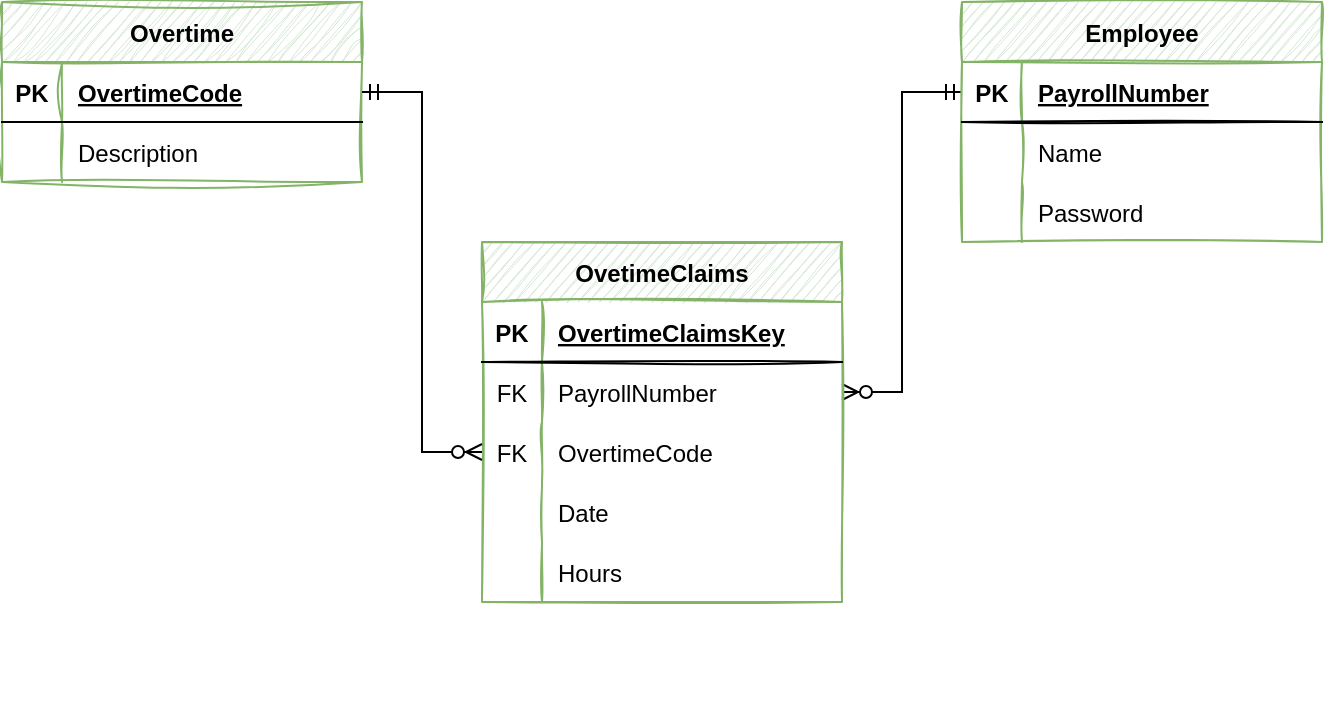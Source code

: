 <mxfile version="20.7.4" type="device"><diagram id="3Md2wRTAd9REhhqxIziI" name="Page-1"><mxGraphModel dx="1114" dy="757" grid="1" gridSize="10" guides="1" tooltips="1" connect="1" arrows="1" fold="1" page="1" pageScale="1" pageWidth="1200" pageHeight="800" math="0" shadow="0"><root><mxCell id="0"/><mxCell id="1" parent="0"/><mxCell id="23DqUm_F-mwckCey-etB-14" value="Overtime" style="shape=table;startSize=30;container=1;collapsible=1;childLayout=tableLayout;fixedRows=1;rowLines=0;fontStyle=1;align=center;resizeLast=1;sketch=1;curveFitting=1;jiggle=2;fillColor=#d5e8d4;strokeColor=#82b366;" parent="1" vertex="1"><mxGeometry x="30" y="40" width="180" height="90" as="geometry"/></mxCell><mxCell id="23DqUm_F-mwckCey-etB-15" value="" style="shape=tableRow;horizontal=0;startSize=0;swimlaneHead=0;swimlaneBody=0;fillColor=none;collapsible=0;dropTarget=0;points=[[0,0.5],[1,0.5]];portConstraint=eastwest;top=0;left=0;right=0;bottom=1;" parent="23DqUm_F-mwckCey-etB-14" vertex="1"><mxGeometry y="30" width="180" height="30" as="geometry"/></mxCell><mxCell id="23DqUm_F-mwckCey-etB-16" value="PK" style="shape=partialRectangle;connectable=0;fillColor=none;top=0;left=0;bottom=0;right=0;fontStyle=1;overflow=hidden;" parent="23DqUm_F-mwckCey-etB-15" vertex="1"><mxGeometry width="30" height="30" as="geometry"><mxRectangle width="30" height="30" as="alternateBounds"/></mxGeometry></mxCell><mxCell id="23DqUm_F-mwckCey-etB-17" value="OvertimeCode" style="shape=partialRectangle;connectable=0;fillColor=none;top=0;left=0;bottom=0;right=0;align=left;spacingLeft=6;fontStyle=5;overflow=hidden;" parent="23DqUm_F-mwckCey-etB-15" vertex="1"><mxGeometry x="30" width="150" height="30" as="geometry"><mxRectangle width="150" height="30" as="alternateBounds"/></mxGeometry></mxCell><mxCell id="23DqUm_F-mwckCey-etB-18" value="" style="shape=tableRow;horizontal=0;startSize=0;swimlaneHead=0;swimlaneBody=0;fillColor=none;collapsible=0;dropTarget=0;points=[[0,0.5],[1,0.5]];portConstraint=eastwest;top=0;left=0;right=0;bottom=0;" parent="23DqUm_F-mwckCey-etB-14" vertex="1"><mxGeometry y="60" width="180" height="30" as="geometry"/></mxCell><mxCell id="23DqUm_F-mwckCey-etB-19" value="" style="shape=partialRectangle;connectable=0;fillColor=none;top=0;left=0;bottom=0;right=0;editable=1;overflow=hidden;" parent="23DqUm_F-mwckCey-etB-18" vertex="1"><mxGeometry width="30" height="30" as="geometry"><mxRectangle width="30" height="30" as="alternateBounds"/></mxGeometry></mxCell><mxCell id="23DqUm_F-mwckCey-etB-20" value="Description" style="shape=partialRectangle;connectable=0;fillColor=none;top=0;left=0;bottom=0;right=0;align=left;spacingLeft=6;overflow=hidden;" parent="23DqUm_F-mwckCey-etB-18" vertex="1"><mxGeometry x="30" width="150" height="30" as="geometry"><mxRectangle width="150" height="30" as="alternateBounds"/></mxGeometry></mxCell><mxCell id="23DqUm_F-mwckCey-etB-47" value="" style="edgeStyle=entityRelationEdgeStyle;fontSize=12;html=1;endArrow=ERzeroToMany;startArrow=ERmandOne;rounded=0;exitX=0;exitY=0.5;exitDx=0;exitDy=0;entryX=1;entryY=0.5;entryDx=0;entryDy=0;" parent="1" source="JlWBnUlZsvgu-fZ_-gZ3-31" target="23DqUm_F-mwckCey-etB-55" edge="1"><mxGeometry width="100" height="100" relative="1" as="geometry"><mxPoint x="510" y="85" as="sourcePoint"/><mxPoint x="440" y="285" as="targetPoint"/></mxGeometry></mxCell><mxCell id="23DqUm_F-mwckCey-etB-51" value="OvetimeClaims" style="shape=table;startSize=30;container=1;collapsible=1;childLayout=tableLayout;fixedRows=1;rowLines=0;fontStyle=1;align=center;resizeLast=1;sketch=1;fillColor=#d5e8d4;strokeColor=#82b366;" parent="1" vertex="1"><mxGeometry x="270" y="160" width="180" height="180" as="geometry"/></mxCell><mxCell id="23DqUm_F-mwckCey-etB-52" value="" style="shape=tableRow;horizontal=0;startSize=0;swimlaneHead=0;swimlaneBody=0;fillColor=none;collapsible=0;dropTarget=0;points=[[0,0.5],[1,0.5]];portConstraint=eastwest;top=0;left=0;right=0;bottom=1;sketch=1;" parent="23DqUm_F-mwckCey-etB-51" vertex="1"><mxGeometry y="30" width="180" height="30" as="geometry"/></mxCell><mxCell id="23DqUm_F-mwckCey-etB-53" value="PK" style="shape=partialRectangle;connectable=0;fillColor=none;top=0;left=0;bottom=0;right=0;fontStyle=1;overflow=hidden;sketch=1;" parent="23DqUm_F-mwckCey-etB-52" vertex="1"><mxGeometry width="30" height="30" as="geometry"><mxRectangle width="30" height="30" as="alternateBounds"/></mxGeometry></mxCell><mxCell id="23DqUm_F-mwckCey-etB-54" value="OvertimeClaimsKey" style="shape=partialRectangle;connectable=0;fillColor=none;top=0;left=0;bottom=0;right=0;align=left;spacingLeft=6;fontStyle=5;overflow=hidden;sketch=1;" parent="23DqUm_F-mwckCey-etB-52" vertex="1"><mxGeometry x="30" width="150" height="30" as="geometry"><mxRectangle width="150" height="30" as="alternateBounds"/></mxGeometry></mxCell><mxCell id="23DqUm_F-mwckCey-etB-55" value="" style="shape=tableRow;horizontal=0;startSize=0;swimlaneHead=0;swimlaneBody=0;fillColor=none;collapsible=0;dropTarget=0;points=[[0,0.5],[1,0.5]];portConstraint=eastwest;top=0;left=0;right=0;bottom=0;sketch=1;" parent="23DqUm_F-mwckCey-etB-51" vertex="1"><mxGeometry y="60" width="180" height="30" as="geometry"/></mxCell><mxCell id="23DqUm_F-mwckCey-etB-56" value="FK" style="shape=partialRectangle;connectable=0;fillColor=none;top=0;left=0;bottom=0;right=0;editable=1;overflow=hidden;sketch=1;" parent="23DqUm_F-mwckCey-etB-55" vertex="1"><mxGeometry width="30" height="30" as="geometry"><mxRectangle width="30" height="30" as="alternateBounds"/></mxGeometry></mxCell><mxCell id="23DqUm_F-mwckCey-etB-57" value="PayrollNumber" style="shape=partialRectangle;connectable=0;fillColor=none;top=0;left=0;bottom=0;right=0;align=left;spacingLeft=6;overflow=hidden;sketch=1;" parent="23DqUm_F-mwckCey-etB-55" vertex="1"><mxGeometry x="30" width="150" height="30" as="geometry"><mxRectangle width="150" height="30" as="alternateBounds"/></mxGeometry></mxCell><mxCell id="23DqUm_F-mwckCey-etB-58" value="" style="shape=tableRow;horizontal=0;startSize=0;swimlaneHead=0;swimlaneBody=0;fillColor=none;collapsible=0;dropTarget=0;points=[[0,0.5],[1,0.5]];portConstraint=eastwest;top=0;left=0;right=0;bottom=0;sketch=1;" parent="23DqUm_F-mwckCey-etB-51" vertex="1"><mxGeometry y="90" width="180" height="30" as="geometry"/></mxCell><mxCell id="23DqUm_F-mwckCey-etB-59" value="FK" style="shape=partialRectangle;connectable=0;fillColor=none;top=0;left=0;bottom=0;right=0;editable=1;overflow=hidden;sketch=1;" parent="23DqUm_F-mwckCey-etB-58" vertex="1"><mxGeometry width="30" height="30" as="geometry"><mxRectangle width="30" height="30" as="alternateBounds"/></mxGeometry></mxCell><mxCell id="23DqUm_F-mwckCey-etB-60" value="OvertimeCode" style="shape=partialRectangle;connectable=0;fillColor=none;top=0;left=0;bottom=0;right=0;align=left;spacingLeft=6;overflow=hidden;sketch=1;" parent="23DqUm_F-mwckCey-etB-58" vertex="1"><mxGeometry x="30" width="150" height="30" as="geometry"><mxRectangle width="150" height="30" as="alternateBounds"/></mxGeometry></mxCell><mxCell id="mw5wqlTI4nR_x6vT0cXb-4" value="" style="shape=tableRow;horizontal=0;startSize=0;swimlaneHead=0;swimlaneBody=0;fillColor=none;collapsible=0;dropTarget=0;points=[[0,0.5],[1,0.5]];portConstraint=eastwest;top=0;left=0;right=0;bottom=0;" vertex="1" parent="23DqUm_F-mwckCey-etB-51"><mxGeometry y="120" width="180" height="30" as="geometry"/></mxCell><mxCell id="mw5wqlTI4nR_x6vT0cXb-5" value="" style="shape=partialRectangle;connectable=0;fillColor=none;top=0;left=0;bottom=0;right=0;editable=1;overflow=hidden;" vertex="1" parent="mw5wqlTI4nR_x6vT0cXb-4"><mxGeometry width="30" height="30" as="geometry"><mxRectangle width="30" height="30" as="alternateBounds"/></mxGeometry></mxCell><mxCell id="mw5wqlTI4nR_x6vT0cXb-6" value="Date" style="shape=partialRectangle;connectable=0;fillColor=none;top=0;left=0;bottom=0;right=0;align=left;spacingLeft=6;overflow=hidden;" vertex="1" parent="mw5wqlTI4nR_x6vT0cXb-4"><mxGeometry x="30" width="150" height="30" as="geometry"><mxRectangle width="150" height="30" as="alternateBounds"/></mxGeometry></mxCell><mxCell id="23DqUm_F-mwckCey-etB-61" value="" style="shape=tableRow;horizontal=0;startSize=0;swimlaneHead=0;swimlaneBody=0;fillColor=none;collapsible=0;dropTarget=0;points=[[0,0.5],[1,0.5]];portConstraint=eastwest;top=0;left=0;right=0;bottom=0;sketch=1;" parent="23DqUm_F-mwckCey-etB-51" vertex="1"><mxGeometry y="150" width="180" height="30" as="geometry"/></mxCell><mxCell id="23DqUm_F-mwckCey-etB-62" value="" style="shape=partialRectangle;connectable=0;fillColor=none;top=0;left=0;bottom=0;right=0;editable=1;overflow=hidden;sketch=1;" parent="23DqUm_F-mwckCey-etB-61" vertex="1"><mxGeometry width="30" height="30" as="geometry"><mxRectangle width="30" height="30" as="alternateBounds"/></mxGeometry></mxCell><mxCell id="23DqUm_F-mwckCey-etB-63" value="Hours" style="shape=partialRectangle;connectable=0;fillColor=none;top=0;left=0;bottom=0;right=0;align=left;spacingLeft=6;overflow=hidden;sketch=1;" parent="23DqUm_F-mwckCey-etB-61" vertex="1"><mxGeometry x="30" width="150" height="30" as="geometry"><mxRectangle width="150" height="30" as="alternateBounds"/></mxGeometry></mxCell><mxCell id="23DqUm_F-mwckCey-etB-64" value="" style="edgeStyle=entityRelationEdgeStyle;fontSize=12;html=1;endArrow=ERzeroToMany;startArrow=ERmandOne;rounded=0;exitX=1;exitY=0.5;exitDx=0;exitDy=0;entryX=0;entryY=0.5;entryDx=0;entryDy=0;" parent="1" source="23DqUm_F-mwckCey-etB-15" target="23DqUm_F-mwckCey-etB-58" edge="1"><mxGeometry width="100" height="100" relative="1" as="geometry"><mxPoint x="520" y="95" as="sourcePoint"/><mxPoint x="460" y="325" as="targetPoint"/></mxGeometry></mxCell><mxCell id="JlWBnUlZsvgu-fZ_-gZ3-1" value="" style="shape=tableRow;horizontal=0;startSize=0;swimlaneHead=0;swimlaneBody=0;fillColor=none;collapsible=0;dropTarget=0;points=[[0,0.5],[1,0.5]];portConstraint=eastwest;top=0;left=0;right=0;bottom=0;" parent="1" vertex="1"><mxGeometry x="510" y="370" width="180" height="30" as="geometry"/></mxCell><mxCell id="JlWBnUlZsvgu-fZ_-gZ3-30" value="Employee" style="shape=table;startSize=30;container=1;collapsible=1;childLayout=tableLayout;fixedRows=1;rowLines=0;fontStyle=1;align=center;resizeLast=1;sketch=1;fillColor=#d5e8d4;strokeColor=#82b366;" parent="1" vertex="1"><mxGeometry x="510" y="40" width="180" height="120" as="geometry"/></mxCell><mxCell id="JlWBnUlZsvgu-fZ_-gZ3-31" value="" style="shape=tableRow;horizontal=0;startSize=0;swimlaneHead=0;swimlaneBody=0;fillColor=none;collapsible=0;dropTarget=0;points=[[0,0.5],[1,0.5]];portConstraint=eastwest;top=0;left=0;right=0;bottom=1;sketch=1;" parent="JlWBnUlZsvgu-fZ_-gZ3-30" vertex="1"><mxGeometry y="30" width="180" height="30" as="geometry"/></mxCell><mxCell id="JlWBnUlZsvgu-fZ_-gZ3-32" value="PK" style="shape=partialRectangle;connectable=0;fillColor=none;top=0;left=0;bottom=0;right=0;fontStyle=1;overflow=hidden;sketch=1;" parent="JlWBnUlZsvgu-fZ_-gZ3-31" vertex="1"><mxGeometry width="30" height="30" as="geometry"><mxRectangle width="30" height="30" as="alternateBounds"/></mxGeometry></mxCell><mxCell id="JlWBnUlZsvgu-fZ_-gZ3-33" value="PayrollNumber" style="shape=partialRectangle;connectable=0;fillColor=none;top=0;left=0;bottom=0;right=0;align=left;spacingLeft=6;fontStyle=5;overflow=hidden;sketch=1;" parent="JlWBnUlZsvgu-fZ_-gZ3-31" vertex="1"><mxGeometry x="30" width="150" height="30" as="geometry"><mxRectangle width="150" height="30" as="alternateBounds"/></mxGeometry></mxCell><mxCell id="JlWBnUlZsvgu-fZ_-gZ3-34" value="" style="shape=tableRow;horizontal=0;startSize=0;swimlaneHead=0;swimlaneBody=0;fillColor=none;collapsible=0;dropTarget=0;points=[[0,0.5],[1,0.5]];portConstraint=eastwest;top=0;left=0;right=0;bottom=0;sketch=1;" parent="JlWBnUlZsvgu-fZ_-gZ3-30" vertex="1"><mxGeometry y="60" width="180" height="30" as="geometry"/></mxCell><mxCell id="JlWBnUlZsvgu-fZ_-gZ3-35" value="" style="shape=partialRectangle;connectable=0;fillColor=none;top=0;left=0;bottom=0;right=0;editable=1;overflow=hidden;sketch=1;" parent="JlWBnUlZsvgu-fZ_-gZ3-34" vertex="1"><mxGeometry width="30" height="30" as="geometry"><mxRectangle width="30" height="30" as="alternateBounds"/></mxGeometry></mxCell><mxCell id="JlWBnUlZsvgu-fZ_-gZ3-36" value="Name" style="shape=partialRectangle;connectable=0;fillColor=none;top=0;left=0;bottom=0;right=0;align=left;spacingLeft=6;overflow=hidden;sketch=1;" parent="JlWBnUlZsvgu-fZ_-gZ3-34" vertex="1"><mxGeometry x="30" width="150" height="30" as="geometry"><mxRectangle width="150" height="30" as="alternateBounds"/></mxGeometry></mxCell><mxCell id="JlWBnUlZsvgu-fZ_-gZ3-37" value="" style="shape=tableRow;horizontal=0;startSize=0;swimlaneHead=0;swimlaneBody=0;fillColor=none;collapsible=0;dropTarget=0;points=[[0,0.5],[1,0.5]];portConstraint=eastwest;top=0;left=0;right=0;bottom=0;sketch=1;" parent="JlWBnUlZsvgu-fZ_-gZ3-30" vertex="1"><mxGeometry y="90" width="180" height="30" as="geometry"/></mxCell><mxCell id="JlWBnUlZsvgu-fZ_-gZ3-38" value="" style="shape=partialRectangle;connectable=0;fillColor=none;top=0;left=0;bottom=0;right=0;editable=1;overflow=hidden;sketch=1;" parent="JlWBnUlZsvgu-fZ_-gZ3-37" vertex="1"><mxGeometry width="30" height="30" as="geometry"><mxRectangle width="30" height="30" as="alternateBounds"/></mxGeometry></mxCell><mxCell id="JlWBnUlZsvgu-fZ_-gZ3-39" value="Password" style="shape=partialRectangle;connectable=0;fillColor=none;top=0;left=0;bottom=0;right=0;align=left;spacingLeft=6;overflow=hidden;sketch=1;" parent="JlWBnUlZsvgu-fZ_-gZ3-37" vertex="1"><mxGeometry x="30" width="150" height="30" as="geometry"><mxRectangle width="150" height="30" as="alternateBounds"/></mxGeometry></mxCell></root></mxGraphModel></diagram></mxfile>